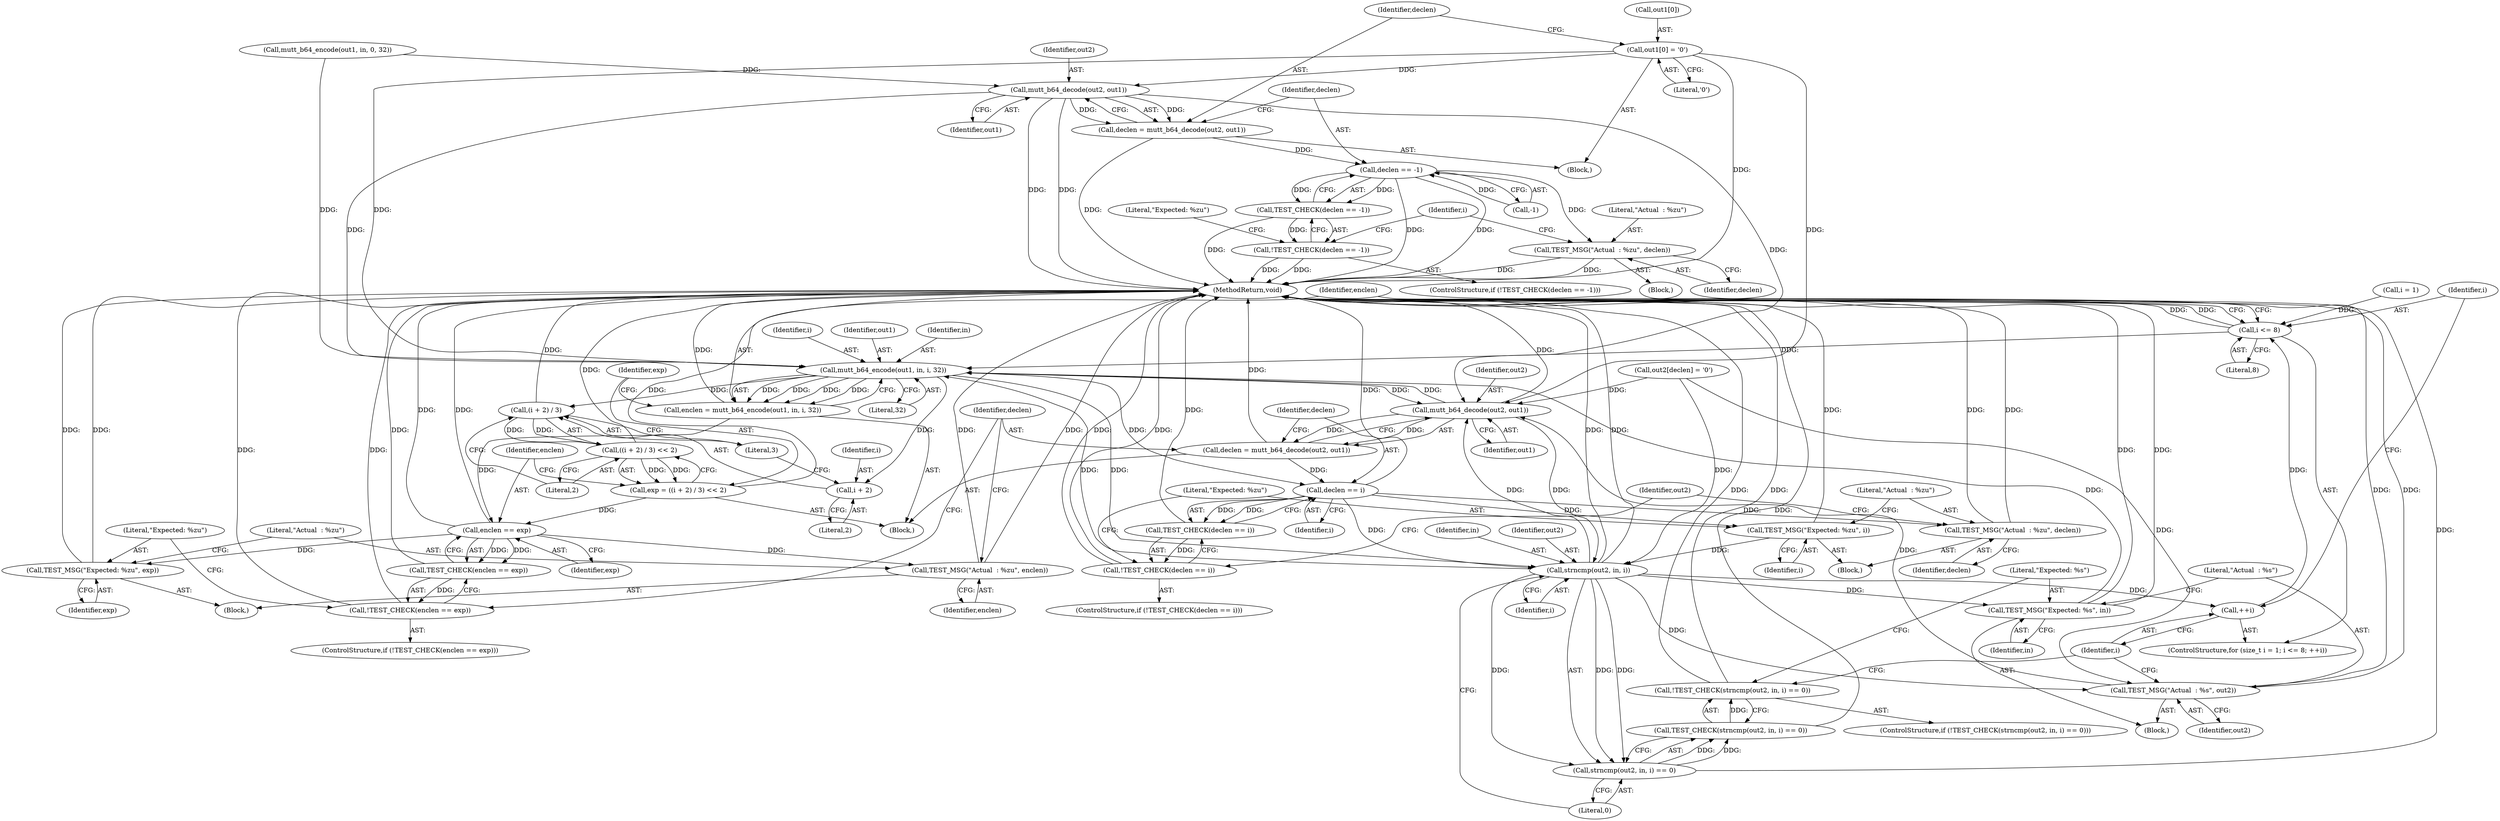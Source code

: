 digraph "1_neomutt_6f163e07ae68654d7ac5268cbb7565f6df79ad85_4@array" {
"1000134" [label="(Call,out1[0] = '\0')"];
"1000141" [label="(Call,mutt_b64_decode(out2, out1))"];
"1000139" [label="(Call,declen = mutt_b64_decode(out2, out1))"];
"1000147" [label="(Call,declen == -1)"];
"1000146" [label="(Call,TEST_CHECK(declen == -1))"];
"1000145" [label="(Call,!TEST_CHECK(declen == -1))"];
"1000156" [label="(Call,TEST_MSG(\"Actual  : %zu\", declen))"];
"1000172" [label="(Call,mutt_b64_encode(out1, in, i, 32))"];
"1000170" [label="(Call,enclen = mutt_b64_encode(out1, in, i, 32))"];
"1000190" [label="(Call,enclen == exp)"];
"1000189" [label="(Call,TEST_CHECK(enclen == exp))"];
"1000188" [label="(Call,!TEST_CHECK(enclen == exp))"];
"1000194" [label="(Call,TEST_MSG(\"Expected: %zu\", exp))"];
"1000197" [label="(Call,TEST_MSG(\"Actual  : %zu\", enclen))"];
"1000181" [label="(Call,(i + 2) / 3)"];
"1000180" [label="(Call,((i + 2) / 3) << 2)"];
"1000178" [label="(Call,exp = ((i + 2) / 3) << 2)"];
"1000182" [label="(Call,i + 2)"];
"1000202" [label="(Call,mutt_b64_decode(out2, out1))"];
"1000200" [label="(Call,declen = mutt_b64_decode(out2, out1))"];
"1000208" [label="(Call,declen == i)"];
"1000207" [label="(Call,TEST_CHECK(declen == i))"];
"1000206" [label="(Call,!TEST_CHECK(declen == i))"];
"1000212" [label="(Call,TEST_MSG(\"Expected: %zu\", i))"];
"1000227" [label="(Call,strncmp(out2, in, i))"];
"1000167" [label="(Call,++i)"];
"1000164" [label="(Call,i <= 8)"];
"1000226" [label="(Call,strncmp(out2, in, i) == 0)"];
"1000225" [label="(Call,TEST_CHECK(strncmp(out2, in, i) == 0))"];
"1000224" [label="(Call,!TEST_CHECK(strncmp(out2, in, i) == 0))"];
"1000233" [label="(Call,TEST_MSG(\"Expected: %s\", in))"];
"1000236" [label="(Call,TEST_MSG(\"Actual  : %s\", out2))"];
"1000215" [label="(Call,TEST_MSG(\"Actual  : %zu\", declen))"];
"1000227" [label="(Call,strncmp(out2, in, i))"];
"1000204" [label="(Identifier,out1)"];
"1000224" [label="(Call,!TEST_CHECK(strncmp(out2, in, i) == 0))"];
"1000226" [label="(Call,strncmp(out2, in, i) == 0)"];
"1000134" [label="(Call,out1[0] = '\0')"];
"1000203" [label="(Identifier,out2)"];
"1000166" [label="(Literal,8)"];
"1000187" [label="(ControlStructure,if (!TEST_CHECK(enclen == exp)))"];
"1000183" [label="(Identifier,i)"];
"1000201" [label="(Identifier,declen)"];
"1000213" [label="(Literal,\"Expected: %zu\")"];
"1000233" [label="(Call,TEST_MSG(\"Expected: %s\", in))"];
"1000135" [label="(Call,out1[0])"];
"1000139" [label="(Call,declen = mutt_b64_decode(out2, out1))"];
"1000175" [label="(Identifier,i)"];
"1000180" [label="(Call,((i + 2) / 3) << 2)"];
"1000225" [label="(Call,TEST_CHECK(strncmp(out2, in, i) == 0))"];
"1000188" [label="(Call,!TEST_CHECK(enclen == exp))"];
"1000172" [label="(Call,mutt_b64_encode(out1, in, i, 32))"];
"1000179" [label="(Identifier,exp)"];
"1000181" [label="(Call,(i + 2) / 3)"];
"1000185" [label="(Literal,3)"];
"1000199" [label="(Identifier,enclen)"];
"1000165" [label="(Identifier,i)"];
"1000209" [label="(Identifier,declen)"];
"1000116" [label="(Call,mutt_b64_encode(out1, in, 0, 32))"];
"1000173" [label="(Identifier,out1)"];
"1000194" [label="(Call,TEST_MSG(\"Expected: %zu\", exp))"];
"1000168" [label="(Identifier,i)"];
"1000212" [label="(Call,TEST_MSG(\"Expected: %zu\", i))"];
"1000230" [label="(Identifier,i)"];
"1000159" [label="(ControlStructure,for (size_t i = 1; i <= 8; ++i))"];
"1000191" [label="(Identifier,enclen)"];
"1000140" [label="(Identifier,declen)"];
"1000198" [label="(Literal,\"Actual  : %zu\")"];
"1000105" [label="(Block,)"];
"1000162" [label="(Identifier,i)"];
"1000217" [label="(Identifier,declen)"];
"1000138" [label="(Literal,'\0')"];
"1000157" [label="(Literal,\"Actual  : %zu\")"];
"1000144" [label="(ControlStructure,if (!TEST_CHECK(declen == -1)))"];
"1000229" [label="(Identifier,in)"];
"1000189" [label="(Call,TEST_CHECK(enclen == exp))"];
"1000235" [label="(Identifier,in)"];
"1000148" [label="(Identifier,declen)"];
"1000228" [label="(Identifier,out2)"];
"1000153" [label="(Literal,\"Expected: %zu\")"];
"1000232" [label="(Block,)"];
"1000216" [label="(Literal,\"Actual  : %zu\")"];
"1000151" [label="(Block,)"];
"1000169" [label="(Block,)"];
"1000143" [label="(Identifier,out1)"];
"1000190" [label="(Call,enclen == exp)"];
"1000161" [label="(Call,i = 1)"];
"1000141" [label="(Call,mutt_b64_decode(out2, out1))"];
"1000200" [label="(Call,declen = mutt_b64_decode(out2, out1))"];
"1000186" [label="(Literal,2)"];
"1000184" [label="(Literal,2)"];
"1000195" [label="(Literal,\"Expected: %zu\")"];
"1000142" [label="(Identifier,out2)"];
"1000211" [label="(Block,)"];
"1000234" [label="(Literal,\"Expected: %s\")"];
"1000197" [label="(Call,TEST_MSG(\"Actual  : %zu\", enclen))"];
"1000176" [label="(Literal,32)"];
"1000170" [label="(Call,enclen = mutt_b64_encode(out1, in, i, 32))"];
"1000146" [label="(Call,TEST_CHECK(declen == -1))"];
"1000158" [label="(Identifier,declen)"];
"1000196" [label="(Identifier,exp)"];
"1000149" [label="(Call,-1)"];
"1000238" [label="(Identifier,out2)"];
"1000223" [label="(ControlStructure,if (!TEST_CHECK(strncmp(out2, in, i) == 0)))"];
"1000147" [label="(Call,declen == -1)"];
"1000193" [label="(Block,)"];
"1000207" [label="(Call,TEST_CHECK(declen == i))"];
"1000192" [label="(Identifier,exp)"];
"1000156" [label="(Call,TEST_MSG(\"Actual  : %zu\", declen))"];
"1000239" [label="(MethodReturn,void)"];
"1000220" [label="(Identifier,out2)"];
"1000218" [label="(Call,out2[declen] = '\0')"];
"1000210" [label="(Identifier,i)"];
"1000164" [label="(Call,i <= 8)"];
"1000174" [label="(Identifier,in)"];
"1000182" [label="(Call,i + 2)"];
"1000145" [label="(Call,!TEST_CHECK(declen == -1))"];
"1000171" [label="(Identifier,enclen)"];
"1000214" [label="(Identifier,i)"];
"1000178" [label="(Call,exp = ((i + 2) / 3) << 2)"];
"1000205" [label="(ControlStructure,if (!TEST_CHECK(declen == i)))"];
"1000236" [label="(Call,TEST_MSG(\"Actual  : %s\", out2))"];
"1000231" [label="(Literal,0)"];
"1000215" [label="(Call,TEST_MSG(\"Actual  : %zu\", declen))"];
"1000237" [label="(Literal,\"Actual  : %s\")"];
"1000206" [label="(Call,!TEST_CHECK(declen == i))"];
"1000208" [label="(Call,declen == i)"];
"1000202" [label="(Call,mutt_b64_decode(out2, out1))"];
"1000167" [label="(Call,++i)"];
"1000134" -> "1000105"  [label="AST: "];
"1000134" -> "1000138"  [label="CFG: "];
"1000135" -> "1000134"  [label="AST: "];
"1000138" -> "1000134"  [label="AST: "];
"1000140" -> "1000134"  [label="CFG: "];
"1000134" -> "1000239"  [label="DDG: "];
"1000134" -> "1000141"  [label="DDG: "];
"1000134" -> "1000172"  [label="DDG: "];
"1000134" -> "1000202"  [label="DDG: "];
"1000141" -> "1000139"  [label="AST: "];
"1000141" -> "1000143"  [label="CFG: "];
"1000142" -> "1000141"  [label="AST: "];
"1000143" -> "1000141"  [label="AST: "];
"1000139" -> "1000141"  [label="CFG: "];
"1000141" -> "1000239"  [label="DDG: "];
"1000141" -> "1000239"  [label="DDG: "];
"1000141" -> "1000139"  [label="DDG: "];
"1000141" -> "1000139"  [label="DDG: "];
"1000116" -> "1000141"  [label="DDG: "];
"1000141" -> "1000172"  [label="DDG: "];
"1000141" -> "1000202"  [label="DDG: "];
"1000139" -> "1000105"  [label="AST: "];
"1000140" -> "1000139"  [label="AST: "];
"1000148" -> "1000139"  [label="CFG: "];
"1000139" -> "1000239"  [label="DDG: "];
"1000139" -> "1000147"  [label="DDG: "];
"1000147" -> "1000146"  [label="AST: "];
"1000147" -> "1000149"  [label="CFG: "];
"1000148" -> "1000147"  [label="AST: "];
"1000149" -> "1000147"  [label="AST: "];
"1000146" -> "1000147"  [label="CFG: "];
"1000147" -> "1000239"  [label="DDG: "];
"1000147" -> "1000239"  [label="DDG: "];
"1000147" -> "1000146"  [label="DDG: "];
"1000147" -> "1000146"  [label="DDG: "];
"1000149" -> "1000147"  [label="DDG: "];
"1000147" -> "1000156"  [label="DDG: "];
"1000146" -> "1000145"  [label="AST: "];
"1000145" -> "1000146"  [label="CFG: "];
"1000146" -> "1000239"  [label="DDG: "];
"1000146" -> "1000145"  [label="DDG: "];
"1000145" -> "1000144"  [label="AST: "];
"1000153" -> "1000145"  [label="CFG: "];
"1000162" -> "1000145"  [label="CFG: "];
"1000145" -> "1000239"  [label="DDG: "];
"1000145" -> "1000239"  [label="DDG: "];
"1000156" -> "1000151"  [label="AST: "];
"1000156" -> "1000158"  [label="CFG: "];
"1000157" -> "1000156"  [label="AST: "];
"1000158" -> "1000156"  [label="AST: "];
"1000162" -> "1000156"  [label="CFG: "];
"1000156" -> "1000239"  [label="DDG: "];
"1000156" -> "1000239"  [label="DDG: "];
"1000172" -> "1000170"  [label="AST: "];
"1000172" -> "1000176"  [label="CFG: "];
"1000173" -> "1000172"  [label="AST: "];
"1000174" -> "1000172"  [label="AST: "];
"1000175" -> "1000172"  [label="AST: "];
"1000176" -> "1000172"  [label="AST: "];
"1000170" -> "1000172"  [label="CFG: "];
"1000172" -> "1000170"  [label="DDG: "];
"1000172" -> "1000170"  [label="DDG: "];
"1000172" -> "1000170"  [label="DDG: "];
"1000172" -> "1000170"  [label="DDG: "];
"1000202" -> "1000172"  [label="DDG: "];
"1000233" -> "1000172"  [label="DDG: "];
"1000227" -> "1000172"  [label="DDG: "];
"1000116" -> "1000172"  [label="DDG: "];
"1000164" -> "1000172"  [label="DDG: "];
"1000172" -> "1000181"  [label="DDG: "];
"1000172" -> "1000182"  [label="DDG: "];
"1000172" -> "1000202"  [label="DDG: "];
"1000172" -> "1000208"  [label="DDG: "];
"1000172" -> "1000227"  [label="DDG: "];
"1000170" -> "1000169"  [label="AST: "];
"1000171" -> "1000170"  [label="AST: "];
"1000179" -> "1000170"  [label="CFG: "];
"1000170" -> "1000239"  [label="DDG: "];
"1000170" -> "1000190"  [label="DDG: "];
"1000190" -> "1000189"  [label="AST: "];
"1000190" -> "1000192"  [label="CFG: "];
"1000191" -> "1000190"  [label="AST: "];
"1000192" -> "1000190"  [label="AST: "];
"1000189" -> "1000190"  [label="CFG: "];
"1000190" -> "1000239"  [label="DDG: "];
"1000190" -> "1000239"  [label="DDG: "];
"1000190" -> "1000189"  [label="DDG: "];
"1000190" -> "1000189"  [label="DDG: "];
"1000178" -> "1000190"  [label="DDG: "];
"1000190" -> "1000194"  [label="DDG: "];
"1000190" -> "1000197"  [label="DDG: "];
"1000189" -> "1000188"  [label="AST: "];
"1000188" -> "1000189"  [label="CFG: "];
"1000189" -> "1000239"  [label="DDG: "];
"1000189" -> "1000188"  [label="DDG: "];
"1000188" -> "1000187"  [label="AST: "];
"1000195" -> "1000188"  [label="CFG: "];
"1000201" -> "1000188"  [label="CFG: "];
"1000188" -> "1000239"  [label="DDG: "];
"1000188" -> "1000239"  [label="DDG: "];
"1000194" -> "1000193"  [label="AST: "];
"1000194" -> "1000196"  [label="CFG: "];
"1000195" -> "1000194"  [label="AST: "];
"1000196" -> "1000194"  [label="AST: "];
"1000198" -> "1000194"  [label="CFG: "];
"1000194" -> "1000239"  [label="DDG: "];
"1000194" -> "1000239"  [label="DDG: "];
"1000197" -> "1000193"  [label="AST: "];
"1000197" -> "1000199"  [label="CFG: "];
"1000198" -> "1000197"  [label="AST: "];
"1000199" -> "1000197"  [label="AST: "];
"1000201" -> "1000197"  [label="CFG: "];
"1000197" -> "1000239"  [label="DDG: "];
"1000197" -> "1000239"  [label="DDG: "];
"1000181" -> "1000180"  [label="AST: "];
"1000181" -> "1000185"  [label="CFG: "];
"1000182" -> "1000181"  [label="AST: "];
"1000185" -> "1000181"  [label="AST: "];
"1000186" -> "1000181"  [label="CFG: "];
"1000181" -> "1000239"  [label="DDG: "];
"1000181" -> "1000180"  [label="DDG: "];
"1000181" -> "1000180"  [label="DDG: "];
"1000180" -> "1000178"  [label="AST: "];
"1000180" -> "1000186"  [label="CFG: "];
"1000186" -> "1000180"  [label="AST: "];
"1000178" -> "1000180"  [label="CFG: "];
"1000180" -> "1000239"  [label="DDG: "];
"1000180" -> "1000178"  [label="DDG: "];
"1000180" -> "1000178"  [label="DDG: "];
"1000178" -> "1000169"  [label="AST: "];
"1000179" -> "1000178"  [label="AST: "];
"1000191" -> "1000178"  [label="CFG: "];
"1000178" -> "1000239"  [label="DDG: "];
"1000182" -> "1000184"  [label="CFG: "];
"1000183" -> "1000182"  [label="AST: "];
"1000184" -> "1000182"  [label="AST: "];
"1000185" -> "1000182"  [label="CFG: "];
"1000202" -> "1000200"  [label="AST: "];
"1000202" -> "1000204"  [label="CFG: "];
"1000203" -> "1000202"  [label="AST: "];
"1000204" -> "1000202"  [label="AST: "];
"1000200" -> "1000202"  [label="CFG: "];
"1000202" -> "1000239"  [label="DDG: "];
"1000202" -> "1000200"  [label="DDG: "];
"1000202" -> "1000200"  [label="DDG: "];
"1000218" -> "1000202"  [label="DDG: "];
"1000236" -> "1000202"  [label="DDG: "];
"1000227" -> "1000202"  [label="DDG: "];
"1000202" -> "1000227"  [label="DDG: "];
"1000200" -> "1000169"  [label="AST: "];
"1000201" -> "1000200"  [label="AST: "];
"1000209" -> "1000200"  [label="CFG: "];
"1000200" -> "1000239"  [label="DDG: "];
"1000200" -> "1000208"  [label="DDG: "];
"1000208" -> "1000207"  [label="AST: "];
"1000208" -> "1000210"  [label="CFG: "];
"1000209" -> "1000208"  [label="AST: "];
"1000210" -> "1000208"  [label="AST: "];
"1000207" -> "1000208"  [label="CFG: "];
"1000208" -> "1000239"  [label="DDG: "];
"1000208" -> "1000207"  [label="DDG: "];
"1000208" -> "1000207"  [label="DDG: "];
"1000208" -> "1000212"  [label="DDG: "];
"1000208" -> "1000215"  [label="DDG: "];
"1000208" -> "1000227"  [label="DDG: "];
"1000207" -> "1000206"  [label="AST: "];
"1000206" -> "1000207"  [label="CFG: "];
"1000207" -> "1000239"  [label="DDG: "];
"1000207" -> "1000206"  [label="DDG: "];
"1000206" -> "1000205"  [label="AST: "];
"1000213" -> "1000206"  [label="CFG: "];
"1000220" -> "1000206"  [label="CFG: "];
"1000206" -> "1000239"  [label="DDG: "];
"1000206" -> "1000239"  [label="DDG: "];
"1000212" -> "1000211"  [label="AST: "];
"1000212" -> "1000214"  [label="CFG: "];
"1000213" -> "1000212"  [label="AST: "];
"1000214" -> "1000212"  [label="AST: "];
"1000216" -> "1000212"  [label="CFG: "];
"1000212" -> "1000239"  [label="DDG: "];
"1000212" -> "1000227"  [label="DDG: "];
"1000227" -> "1000226"  [label="AST: "];
"1000227" -> "1000230"  [label="CFG: "];
"1000228" -> "1000227"  [label="AST: "];
"1000229" -> "1000227"  [label="AST: "];
"1000230" -> "1000227"  [label="AST: "];
"1000231" -> "1000227"  [label="CFG: "];
"1000227" -> "1000239"  [label="DDG: "];
"1000227" -> "1000239"  [label="DDG: "];
"1000227" -> "1000167"  [label="DDG: "];
"1000227" -> "1000226"  [label="DDG: "];
"1000227" -> "1000226"  [label="DDG: "];
"1000227" -> "1000226"  [label="DDG: "];
"1000218" -> "1000227"  [label="DDG: "];
"1000227" -> "1000233"  [label="DDG: "];
"1000227" -> "1000236"  [label="DDG: "];
"1000167" -> "1000159"  [label="AST: "];
"1000167" -> "1000168"  [label="CFG: "];
"1000168" -> "1000167"  [label="AST: "];
"1000165" -> "1000167"  [label="CFG: "];
"1000167" -> "1000164"  [label="DDG: "];
"1000164" -> "1000159"  [label="AST: "];
"1000164" -> "1000166"  [label="CFG: "];
"1000165" -> "1000164"  [label="AST: "];
"1000166" -> "1000164"  [label="AST: "];
"1000171" -> "1000164"  [label="CFG: "];
"1000239" -> "1000164"  [label="CFG: "];
"1000164" -> "1000239"  [label="DDG: "];
"1000164" -> "1000239"  [label="DDG: "];
"1000161" -> "1000164"  [label="DDG: "];
"1000226" -> "1000225"  [label="AST: "];
"1000226" -> "1000231"  [label="CFG: "];
"1000231" -> "1000226"  [label="AST: "];
"1000225" -> "1000226"  [label="CFG: "];
"1000226" -> "1000239"  [label="DDG: "];
"1000226" -> "1000225"  [label="DDG: "];
"1000226" -> "1000225"  [label="DDG: "];
"1000225" -> "1000224"  [label="AST: "];
"1000224" -> "1000225"  [label="CFG: "];
"1000225" -> "1000239"  [label="DDG: "];
"1000225" -> "1000224"  [label="DDG: "];
"1000224" -> "1000223"  [label="AST: "];
"1000234" -> "1000224"  [label="CFG: "];
"1000168" -> "1000224"  [label="CFG: "];
"1000224" -> "1000239"  [label="DDG: "];
"1000224" -> "1000239"  [label="DDG: "];
"1000233" -> "1000232"  [label="AST: "];
"1000233" -> "1000235"  [label="CFG: "];
"1000234" -> "1000233"  [label="AST: "];
"1000235" -> "1000233"  [label="AST: "];
"1000237" -> "1000233"  [label="CFG: "];
"1000233" -> "1000239"  [label="DDG: "];
"1000233" -> "1000239"  [label="DDG: "];
"1000236" -> "1000232"  [label="AST: "];
"1000236" -> "1000238"  [label="CFG: "];
"1000237" -> "1000236"  [label="AST: "];
"1000238" -> "1000236"  [label="AST: "];
"1000168" -> "1000236"  [label="CFG: "];
"1000236" -> "1000239"  [label="DDG: "];
"1000236" -> "1000239"  [label="DDG: "];
"1000218" -> "1000236"  [label="DDG: "];
"1000215" -> "1000211"  [label="AST: "];
"1000215" -> "1000217"  [label="CFG: "];
"1000216" -> "1000215"  [label="AST: "];
"1000217" -> "1000215"  [label="AST: "];
"1000220" -> "1000215"  [label="CFG: "];
"1000215" -> "1000239"  [label="DDG: "];
"1000215" -> "1000239"  [label="DDG: "];
}
